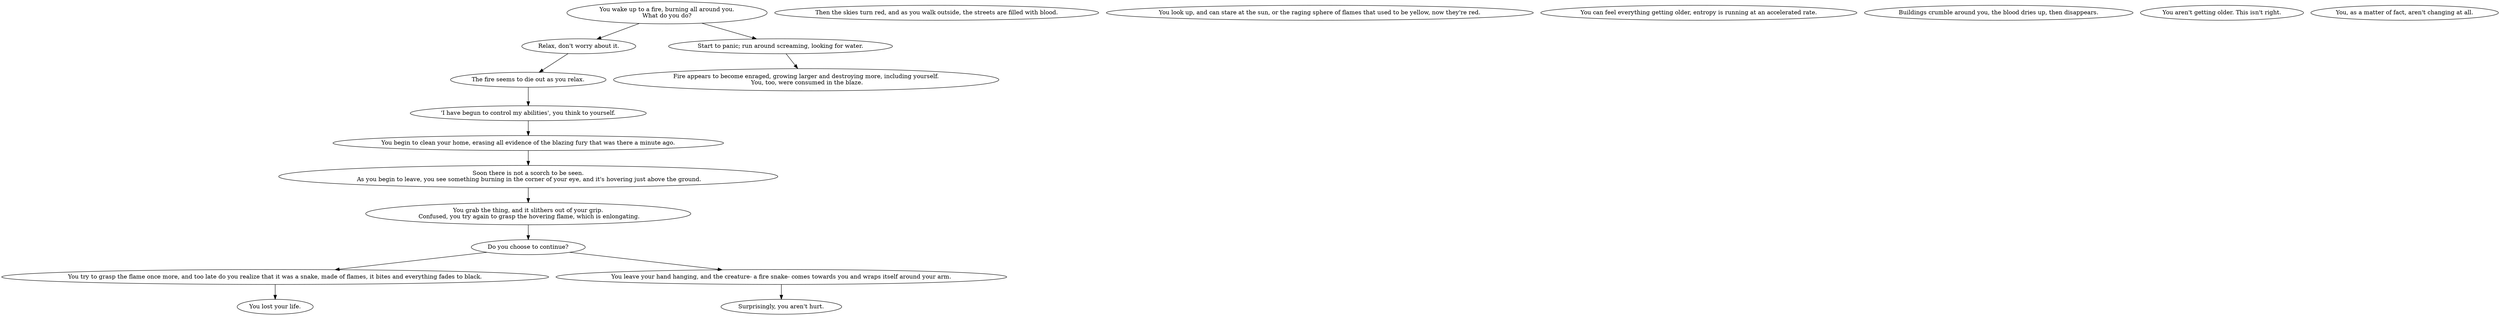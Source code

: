 digraph simple_map{
A [label="You wake up to a fire, burning all around you.\nWhat do you do?"]  //node B
B1 [label="Relax, don't worry about it."]
B2 [label="The fire seems to die out as you relax."]
B3 [label="'I have begun to control my abilities', you think to yourself."]
C1 [label="Start to panic; run around screaming, looking for water."]
C2 [label="Fire appears to become enraged, growing larger and destroying more, including yourself.\n You, too, were consumed in the blaze."]
D [label="You begin to clean your home, erasing all evidence of the blazing fury that was there a minute ago."]
E [label="Soon there is not a scorch to be seen.\n As you begin to leave, you see something burning in the corner of your eye, and it's hovering just above the ground."]
F [label="You grab the thing, and it slithers out of your grip.\n Confused, you try again to grasp the hovering flame, which is enlongating."]
G [label="Do you choose to continue?"]
H1 [label="You try to grasp the flame once more, and too late do you realize that it was a snake, made of flames, it bites and everything fades to black."]
H2 [label="You lost your life."]
I1 [label="You leave your hand hanging, and the creature- a fire snake- comes towards you and wraps itself around your arm."]
I2 [label="Surprisingly, you aren't hurt."]
J [label="Then the skies turn red, and as you walk outside, the streets are filled with blood."]
K [label="You look up, and can stare at the sun, or the raging sphere of flames that used to be yellow, now they're red."]
L [label="You can feel everything getting older, entropy is running at an accelerated rate."]
M [label="Buildings crumble around you, the blood dries up, then disappears."]
N [label="You aren't getting older. This isn't right."]
O [label="You, as a matter of fact, aren't changing at all."]


A->B1
A->C1
B1->B2
B2->B3
C1->C2
B3->D
D->E
E->F
F->G
G->H1
G->I1
H1->H2
I1->I2




}